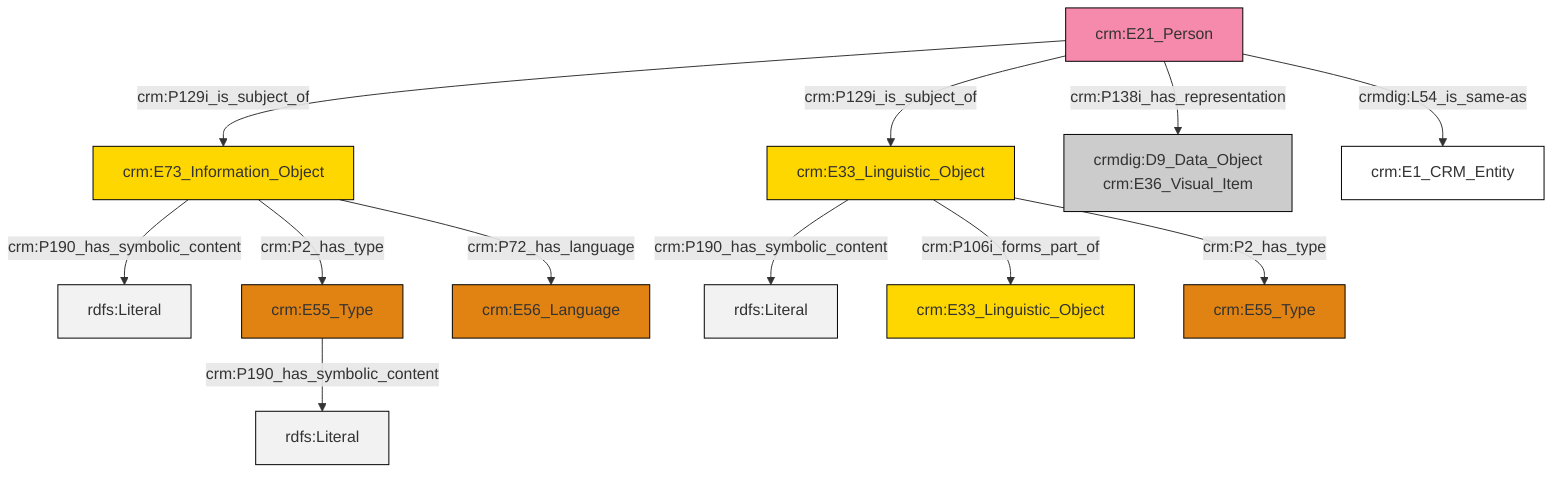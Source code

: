 graph TD
classDef Literal fill:#f2f2f2,stroke:#000000;
classDef CRM_Entity fill:#FFFFFF,stroke:#000000;
classDef Temporal_Entity fill:#00C9E6, stroke:#000000;
classDef Type fill:#E18312, stroke:#000000;
classDef Time-Span fill:#2C9C91, stroke:#000000;
classDef Appellation fill:#FFEB7F, stroke:#000000;
classDef Place fill:#008836, stroke:#000000;
classDef Persistent_Item fill:#B266B2, stroke:#000000;
classDef Conceptual_Object fill:#FFD700, stroke:#000000;
classDef Physical_Thing fill:#D2B48C, stroke:#000000;
classDef Actor fill:#f58aad, stroke:#000000;
classDef PC_Classes fill:#4ce600, stroke:#000000;
classDef Multi fill:#cccccc,stroke:#000000;

4["crm:E73_Information_Object"]:::Conceptual_Object -->|crm:P190_has_symbolic_content| 5[rdfs:Literal]:::Literal
6["crm:E33_Linguistic_Object"]:::Conceptual_Object -->|crm:P190_has_symbolic_content| 8[rdfs:Literal]:::Literal
11["crm:E21_Person"]:::Actor -->|crm:P129i_is_subject_of| 4["crm:E73_Information_Object"]:::Conceptual_Object
6["crm:E33_Linguistic_Object"]:::Conceptual_Object -->|crm:P106i_forms_part_of| 0["crm:E33_Linguistic_Object"]:::Conceptual_Object
4["crm:E73_Information_Object"]:::Conceptual_Object -->|crm:P2_has_type| 9["crm:E55_Type"]:::Type
6["crm:E33_Linguistic_Object"]:::Conceptual_Object -->|crm:P2_has_type| 13["crm:E55_Type"]:::Type
4["crm:E73_Information_Object"]:::Conceptual_Object -->|crm:P72_has_language| 14["crm:E56_Language"]:::Type
11["crm:E21_Person"]:::Actor -->|crm:P129i_is_subject_of| 6["crm:E33_Linguistic_Object"]:::Conceptual_Object
11["crm:E21_Person"]:::Actor -->|crm:P138i_has_representation| 2["crmdig:D9_Data_Object<br>crm:E36_Visual_Item"]:::Multi
11["crm:E21_Person"]:::Actor -->|crmdig:L54_is_same-as| 20["crm:E1_CRM_Entity"]:::CRM_Entity
9["crm:E55_Type"]:::Type -->|crm:P190_has_symbolic_content| 22[rdfs:Literal]:::Literal